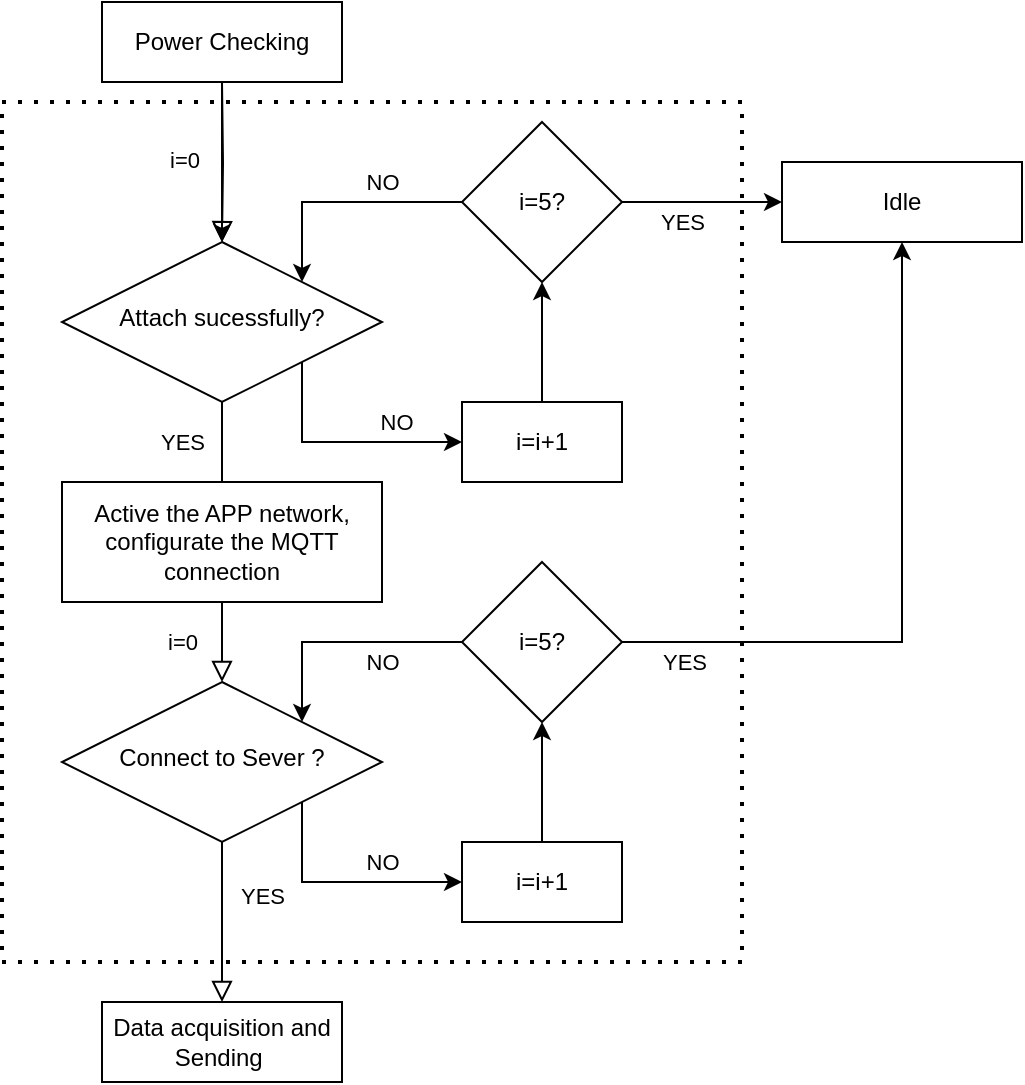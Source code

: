 <mxfile version="24.6.4" type="github">
  <diagram id="C5RBs43oDa-KdzZeNtuy" name="Page-1">
    <mxGraphModel dx="1042" dy="617" grid="1" gridSize="10" guides="1" tooltips="1" connect="1" arrows="1" fold="1" page="1" pageScale="1" pageWidth="827" pageHeight="1169" math="0" shadow="0">
      <root>
        <mxCell id="WIyWlLk6GJQsqaUBKTNV-0" />
        <mxCell id="WIyWlLk6GJQsqaUBKTNV-1" parent="WIyWlLk6GJQsqaUBKTNV-0" />
        <mxCell id="WIyWlLk6GJQsqaUBKTNV-8" value="" style="rounded=0;html=1;jettySize=auto;orthogonalLoop=1;fontSize=11;endArrow=block;endFill=0;endSize=8;strokeWidth=1;shadow=0;labelBackgroundColor=none;edgeStyle=orthogonalEdgeStyle;entryX=0.5;entryY=0;entryDx=0;entryDy=0;exitX=0.5;exitY=1;exitDx=0;exitDy=0;" parent="WIyWlLk6GJQsqaUBKTNV-1" source="FNJguRmYHS2o4BD0xWOH-3" target="OWNIvUZ9vy31lBXFUK9q-7" edge="1">
          <mxGeometry y="40" relative="1" as="geometry">
            <mxPoint as="offset" />
            <mxPoint x="420" y="580" as="targetPoint" />
            <mxPoint x="400" y="520" as="sourcePoint" />
          </mxGeometry>
        </mxCell>
        <mxCell id="OWNIvUZ9vy31lBXFUK9q-4" value="YES" style="rounded=0;html=1;jettySize=auto;orthogonalLoop=1;fontSize=11;endArrow=block;endFill=0;endSize=8;strokeWidth=1;shadow=0;labelBackgroundColor=none;edgeStyle=orthogonalEdgeStyle;exitX=0.5;exitY=1;exitDx=0;exitDy=0;entryX=0.5;entryY=0;entryDx=0;entryDy=0;" parent="WIyWlLk6GJQsqaUBKTNV-1" source="LcB0cEhPS5clTN-JLmqc-2" edge="1">
          <mxGeometry x="-0.339" y="-20" relative="1" as="geometry">
            <mxPoint x="400" y="320" as="sourcePoint" />
            <mxPoint x="400" y="280" as="targetPoint" />
            <Array as="points" />
            <mxPoint as="offset" />
          </mxGeometry>
        </mxCell>
        <mxCell id="OWNIvUZ9vy31lBXFUK9q-7" value="Connect to Sever ?" style="rhombus;whiteSpace=wrap;html=1;shadow=0;fontFamily=Helvetica;fontSize=12;align=center;strokeWidth=1;spacing=6;spacingTop=-4;" parent="WIyWlLk6GJQsqaUBKTNV-1" vertex="1">
          <mxGeometry x="320" y="360" width="160" height="80" as="geometry" />
        </mxCell>
        <mxCell id="OWNIvUZ9vy31lBXFUK9q-8" value="YES" style="rounded=0;html=1;jettySize=auto;orthogonalLoop=1;fontSize=11;endArrow=block;endFill=0;endSize=8;strokeWidth=1;shadow=0;labelBackgroundColor=none;edgeStyle=orthogonalEdgeStyle;exitX=0.5;exitY=1;exitDx=0;exitDy=0;entryX=0.5;entryY=0;entryDx=0;entryDy=0;" parent="WIyWlLk6GJQsqaUBKTNV-1" source="OWNIvUZ9vy31lBXFUK9q-7" target="0pd60P45Uof3qLfQ7HjV-28" edge="1">
          <mxGeometry x="-0.339" y="20" relative="1" as="geometry">
            <mxPoint as="offset" />
            <mxPoint x="400" y="685" as="sourcePoint" />
            <mxPoint x="400" y="520" as="targetPoint" />
          </mxGeometry>
        </mxCell>
        <mxCell id="0pd60P45Uof3qLfQ7HjV-5" style="edgeStyle=orthogonalEdgeStyle;rounded=0;orthogonalLoop=1;jettySize=auto;html=1;exitX=1;exitY=1;exitDx=0;exitDy=0;entryX=0;entryY=0.5;entryDx=0;entryDy=0;" edge="1" parent="WIyWlLk6GJQsqaUBKTNV-1" source="LcB0cEhPS5clTN-JLmqc-2" target="0pd60P45Uof3qLfQ7HjV-4">
          <mxGeometry relative="1" as="geometry">
            <Array as="points">
              <mxPoint x="440" y="240" />
              <mxPoint x="520" y="240" />
            </Array>
          </mxGeometry>
        </mxCell>
        <mxCell id="0pd60P45Uof3qLfQ7HjV-6" value="NO" style="edgeLabel;html=1;align=center;verticalAlign=middle;resizable=0;points=[];" vertex="1" connectable="0" parent="0pd60P45Uof3qLfQ7HjV-5">
          <mxGeometry x="0.286" y="1" relative="1" as="geometry">
            <mxPoint x="10" y="-9" as="offset" />
          </mxGeometry>
        </mxCell>
        <mxCell id="LcB0cEhPS5clTN-JLmqc-2" value="Attach sucessfully?" style="rhombus;whiteSpace=wrap;html=1;shadow=0;fontFamily=Helvetica;fontSize=12;align=center;strokeWidth=1;spacing=6;spacingTop=-4;" parent="WIyWlLk6GJQsqaUBKTNV-1" vertex="1">
          <mxGeometry x="320" y="140" width="160" height="80" as="geometry" />
        </mxCell>
        <mxCell id="LcB0cEhPS5clTN-JLmqc-5" value="" style="rounded=0;html=1;jettySize=auto;orthogonalLoop=1;fontSize=11;endArrow=block;endFill=0;endSize=8;strokeWidth=1;shadow=0;labelBackgroundColor=none;edgeStyle=orthogonalEdgeStyle;entryX=0.5;entryY=0;entryDx=0;entryDy=0;exitX=0.5;exitY=1;exitDx=0;exitDy=0;" parent="WIyWlLk6GJQsqaUBKTNV-1" target="LcB0cEhPS5clTN-JLmqc-2" edge="1">
          <mxGeometry relative="1" as="geometry">
            <mxPoint x="400" y="60" as="sourcePoint" />
            <mxPoint x="410" y="370" as="targetPoint" />
            <Array as="points" />
          </mxGeometry>
        </mxCell>
        <mxCell id="0pd60P45Uof3qLfQ7HjV-3" value="i=0" style="edgeLabel;html=1;align=center;verticalAlign=middle;resizable=0;points=[];" vertex="1" connectable="0" parent="LcB0cEhPS5clTN-JLmqc-5">
          <mxGeometry x="-0.122" relative="1" as="geometry">
            <mxPoint x="-20" y="3" as="offset" />
          </mxGeometry>
        </mxCell>
        <mxCell id="FNJguRmYHS2o4BD0xWOH-3" value="Active the APP network, configurate the MQTT connection" style="rounded=0;whiteSpace=wrap;html=1;" parent="WIyWlLk6GJQsqaUBKTNV-1" vertex="1">
          <mxGeometry x="320" y="260" width="160" height="60" as="geometry" />
        </mxCell>
        <mxCell id="0pd60P45Uof3qLfQ7HjV-8" value="" style="edgeStyle=orthogonalEdgeStyle;rounded=0;orthogonalLoop=1;jettySize=auto;html=1;" edge="1" parent="WIyWlLk6GJQsqaUBKTNV-1" source="0pd60P45Uof3qLfQ7HjV-4" target="0pd60P45Uof3qLfQ7HjV-7">
          <mxGeometry relative="1" as="geometry" />
        </mxCell>
        <mxCell id="0pd60P45Uof3qLfQ7HjV-4" value="i=i+1" style="rounded=0;whiteSpace=wrap;html=1;" vertex="1" parent="WIyWlLk6GJQsqaUBKTNV-1">
          <mxGeometry x="520" y="220" width="80" height="40" as="geometry" />
        </mxCell>
        <mxCell id="0pd60P45Uof3qLfQ7HjV-9" value="NO" style="edgeStyle=orthogonalEdgeStyle;rounded=0;orthogonalLoop=1;jettySize=auto;html=1;entryX=1;entryY=0;entryDx=0;entryDy=0;" edge="1" parent="WIyWlLk6GJQsqaUBKTNV-1" source="0pd60P45Uof3qLfQ7HjV-7" target="LcB0cEhPS5clTN-JLmqc-2">
          <mxGeometry x="-0.333" y="-10" relative="1" as="geometry">
            <Array as="points">
              <mxPoint x="440" y="120" />
            </Array>
            <mxPoint as="offset" />
          </mxGeometry>
        </mxCell>
        <mxCell id="0pd60P45Uof3qLfQ7HjV-10" value="YES" style="edgeStyle=orthogonalEdgeStyle;rounded=0;orthogonalLoop=1;jettySize=auto;html=1;" edge="1" parent="WIyWlLk6GJQsqaUBKTNV-1" source="0pd60P45Uof3qLfQ7HjV-7" target="0pd60P45Uof3qLfQ7HjV-11">
          <mxGeometry x="-0.25" y="-10" relative="1" as="geometry">
            <mxPoint x="700" y="100" as="targetPoint" />
            <mxPoint as="offset" />
          </mxGeometry>
        </mxCell>
        <mxCell id="0pd60P45Uof3qLfQ7HjV-7" value="i=5?" style="rhombus;whiteSpace=wrap;html=1;rounded=0;" vertex="1" parent="WIyWlLk6GJQsqaUBKTNV-1">
          <mxGeometry x="520" y="80" width="80" height="80" as="geometry" />
        </mxCell>
        <mxCell id="0pd60P45Uof3qLfQ7HjV-11" value="Idle" style="rounded=0;whiteSpace=wrap;html=1;" vertex="1" parent="WIyWlLk6GJQsqaUBKTNV-1">
          <mxGeometry x="680" y="100" width="120" height="40" as="geometry" />
        </mxCell>
        <mxCell id="0pd60P45Uof3qLfQ7HjV-15" value="i=0" style="edgeLabel;html=1;align=center;verticalAlign=middle;resizable=0;points=[];" vertex="1" connectable="0" parent="WIyWlLk6GJQsqaUBKTNV-1">
          <mxGeometry x="380" y="339.996" as="geometry" />
        </mxCell>
        <mxCell id="0pd60P45Uof3qLfQ7HjV-20" style="edgeStyle=orthogonalEdgeStyle;rounded=0;orthogonalLoop=1;jettySize=auto;html=1;exitX=1;exitY=1;exitDx=0;exitDy=0;entryX=0;entryY=0.5;entryDx=0;entryDy=0;" edge="1" parent="WIyWlLk6GJQsqaUBKTNV-1" target="0pd60P45Uof3qLfQ7HjV-23" source="OWNIvUZ9vy31lBXFUK9q-7">
          <mxGeometry relative="1" as="geometry">
            <mxPoint x="440" y="420" as="sourcePoint" />
            <Array as="points">
              <mxPoint x="440" y="460" />
              <mxPoint x="520" y="460" />
            </Array>
          </mxGeometry>
        </mxCell>
        <mxCell id="0pd60P45Uof3qLfQ7HjV-21" value="NO" style="edgeLabel;html=1;align=center;verticalAlign=middle;resizable=0;points=[];" vertex="1" connectable="0" parent="0pd60P45Uof3qLfQ7HjV-20">
          <mxGeometry x="0.286" y="1" relative="1" as="geometry">
            <mxPoint x="3" y="-9" as="offset" />
          </mxGeometry>
        </mxCell>
        <mxCell id="0pd60P45Uof3qLfQ7HjV-22" value="" style="edgeStyle=orthogonalEdgeStyle;rounded=0;orthogonalLoop=1;jettySize=auto;html=1;" edge="1" parent="WIyWlLk6GJQsqaUBKTNV-1" source="0pd60P45Uof3qLfQ7HjV-23" target="0pd60P45Uof3qLfQ7HjV-25">
          <mxGeometry relative="1" as="geometry" />
        </mxCell>
        <mxCell id="0pd60P45Uof3qLfQ7HjV-23" value="i=i+1" style="rounded=0;whiteSpace=wrap;html=1;" vertex="1" parent="WIyWlLk6GJQsqaUBKTNV-1">
          <mxGeometry x="520" y="440" width="80" height="40" as="geometry" />
        </mxCell>
        <mxCell id="0pd60P45Uof3qLfQ7HjV-24" value="NO" style="edgeStyle=orthogonalEdgeStyle;rounded=0;orthogonalLoop=1;jettySize=auto;html=1;entryX=1;entryY=0;entryDx=0;entryDy=0;" edge="1" parent="WIyWlLk6GJQsqaUBKTNV-1" source="0pd60P45Uof3qLfQ7HjV-25" target="OWNIvUZ9vy31lBXFUK9q-7">
          <mxGeometry x="-0.333" y="10" relative="1" as="geometry">
            <mxPoint x="420" y="350" as="targetPoint" />
            <Array as="points">
              <mxPoint x="440" y="340" />
            </Array>
            <mxPoint as="offset" />
          </mxGeometry>
        </mxCell>
        <mxCell id="0pd60P45Uof3qLfQ7HjV-26" style="edgeStyle=orthogonalEdgeStyle;rounded=0;orthogonalLoop=1;jettySize=auto;html=1;exitX=1;exitY=0.5;exitDx=0;exitDy=0;entryX=0.5;entryY=1;entryDx=0;entryDy=0;" edge="1" parent="WIyWlLk6GJQsqaUBKTNV-1" source="0pd60P45Uof3qLfQ7HjV-25" target="0pd60P45Uof3qLfQ7HjV-11">
          <mxGeometry relative="1" as="geometry" />
        </mxCell>
        <mxCell id="0pd60P45Uof3qLfQ7HjV-27" value="YES" style="edgeLabel;html=1;align=center;verticalAlign=middle;resizable=0;points=[];" vertex="1" connectable="0" parent="0pd60P45Uof3qLfQ7HjV-26">
          <mxGeometry x="-0.751" y="-2" relative="1" as="geometry">
            <mxPoint x="-12" y="8" as="offset" />
          </mxGeometry>
        </mxCell>
        <mxCell id="0pd60P45Uof3qLfQ7HjV-25" value="i=5?" style="rhombus;whiteSpace=wrap;html=1;rounded=0;" vertex="1" parent="WIyWlLk6GJQsqaUBKTNV-1">
          <mxGeometry x="520" y="300" width="80" height="80" as="geometry" />
        </mxCell>
        <mxCell id="0pd60P45Uof3qLfQ7HjV-28" value="Data acquisition and Sending&amp;nbsp;" style="rounded=0;whiteSpace=wrap;html=1;" vertex="1" parent="WIyWlLk6GJQsqaUBKTNV-1">
          <mxGeometry x="340" y="520" width="120" height="40" as="geometry" />
        </mxCell>
        <mxCell id="0pd60P45Uof3qLfQ7HjV-29" value="" style="endArrow=none;dashed=1;html=1;dashPattern=1 3;strokeWidth=2;rounded=0;" edge="1" parent="WIyWlLk6GJQsqaUBKTNV-1">
          <mxGeometry width="50" height="50" relative="1" as="geometry">
            <mxPoint x="660" y="70" as="sourcePoint" />
            <mxPoint x="660" y="70" as="targetPoint" />
            <Array as="points">
              <mxPoint x="290" y="70" />
              <mxPoint x="290" y="500" />
              <mxPoint x="480" y="500" />
              <mxPoint x="660" y="500" />
            </Array>
          </mxGeometry>
        </mxCell>
        <mxCell id="0pd60P45Uof3qLfQ7HjV-31" value="" style="edgeStyle=orthogonalEdgeStyle;rounded=0;orthogonalLoop=1;jettySize=auto;html=1;" edge="1" parent="WIyWlLk6GJQsqaUBKTNV-1" source="0pd60P45Uof3qLfQ7HjV-30" target="LcB0cEhPS5clTN-JLmqc-2">
          <mxGeometry relative="1" as="geometry" />
        </mxCell>
        <mxCell id="0pd60P45Uof3qLfQ7HjV-30" value="Power Checking" style="rounded=0;whiteSpace=wrap;html=1;" vertex="1" parent="WIyWlLk6GJQsqaUBKTNV-1">
          <mxGeometry x="340" y="20" width="120" height="40" as="geometry" />
        </mxCell>
      </root>
    </mxGraphModel>
  </diagram>
</mxfile>
